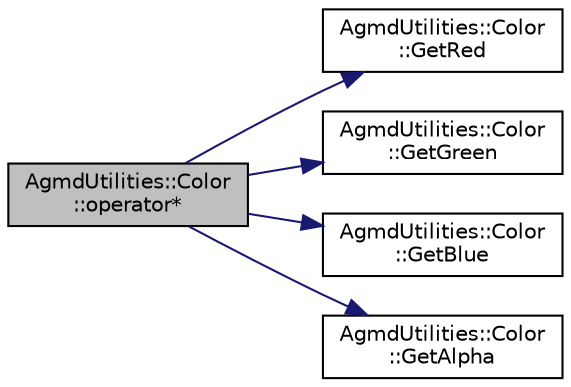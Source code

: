 digraph "AgmdUtilities::Color::operator*"
{
  edge [fontname="Helvetica",fontsize="10",labelfontname="Helvetica",labelfontsize="10"];
  node [fontname="Helvetica",fontsize="10",shape=record];
  rankdir="LR";
  Node1 [label="AgmdUtilities::Color\l::operator*",height=0.2,width=0.4,color="black", fillcolor="grey75", style="filled" fontcolor="black"];
  Node1 -> Node2 [color="midnightblue",fontsize="10",style="solid",fontname="Helvetica"];
  Node2 [label="AgmdUtilities::Color\l::GetRed",height=0.2,width=0.4,color="black", fillcolor="white", style="filled",URL="$class_agmd_utilities_1_1_color.html#a40d77aafec227fe98e0efbbcf7c3922b"];
  Node1 -> Node3 [color="midnightblue",fontsize="10",style="solid",fontname="Helvetica"];
  Node3 [label="AgmdUtilities::Color\l::GetGreen",height=0.2,width=0.4,color="black", fillcolor="white", style="filled",URL="$class_agmd_utilities_1_1_color.html#a4a054190138513e2243be3ea4b0d58de"];
  Node1 -> Node4 [color="midnightblue",fontsize="10",style="solid",fontname="Helvetica"];
  Node4 [label="AgmdUtilities::Color\l::GetBlue",height=0.2,width=0.4,color="black", fillcolor="white", style="filled",URL="$class_agmd_utilities_1_1_color.html#aa04427de40c66eba4758f2432f4fe070"];
  Node1 -> Node5 [color="midnightblue",fontsize="10",style="solid",fontname="Helvetica"];
  Node5 [label="AgmdUtilities::Color\l::GetAlpha",height=0.2,width=0.4,color="black", fillcolor="white", style="filled",URL="$class_agmd_utilities_1_1_color.html#a92247903675f8e49fee46a3da21919e4"];
}
